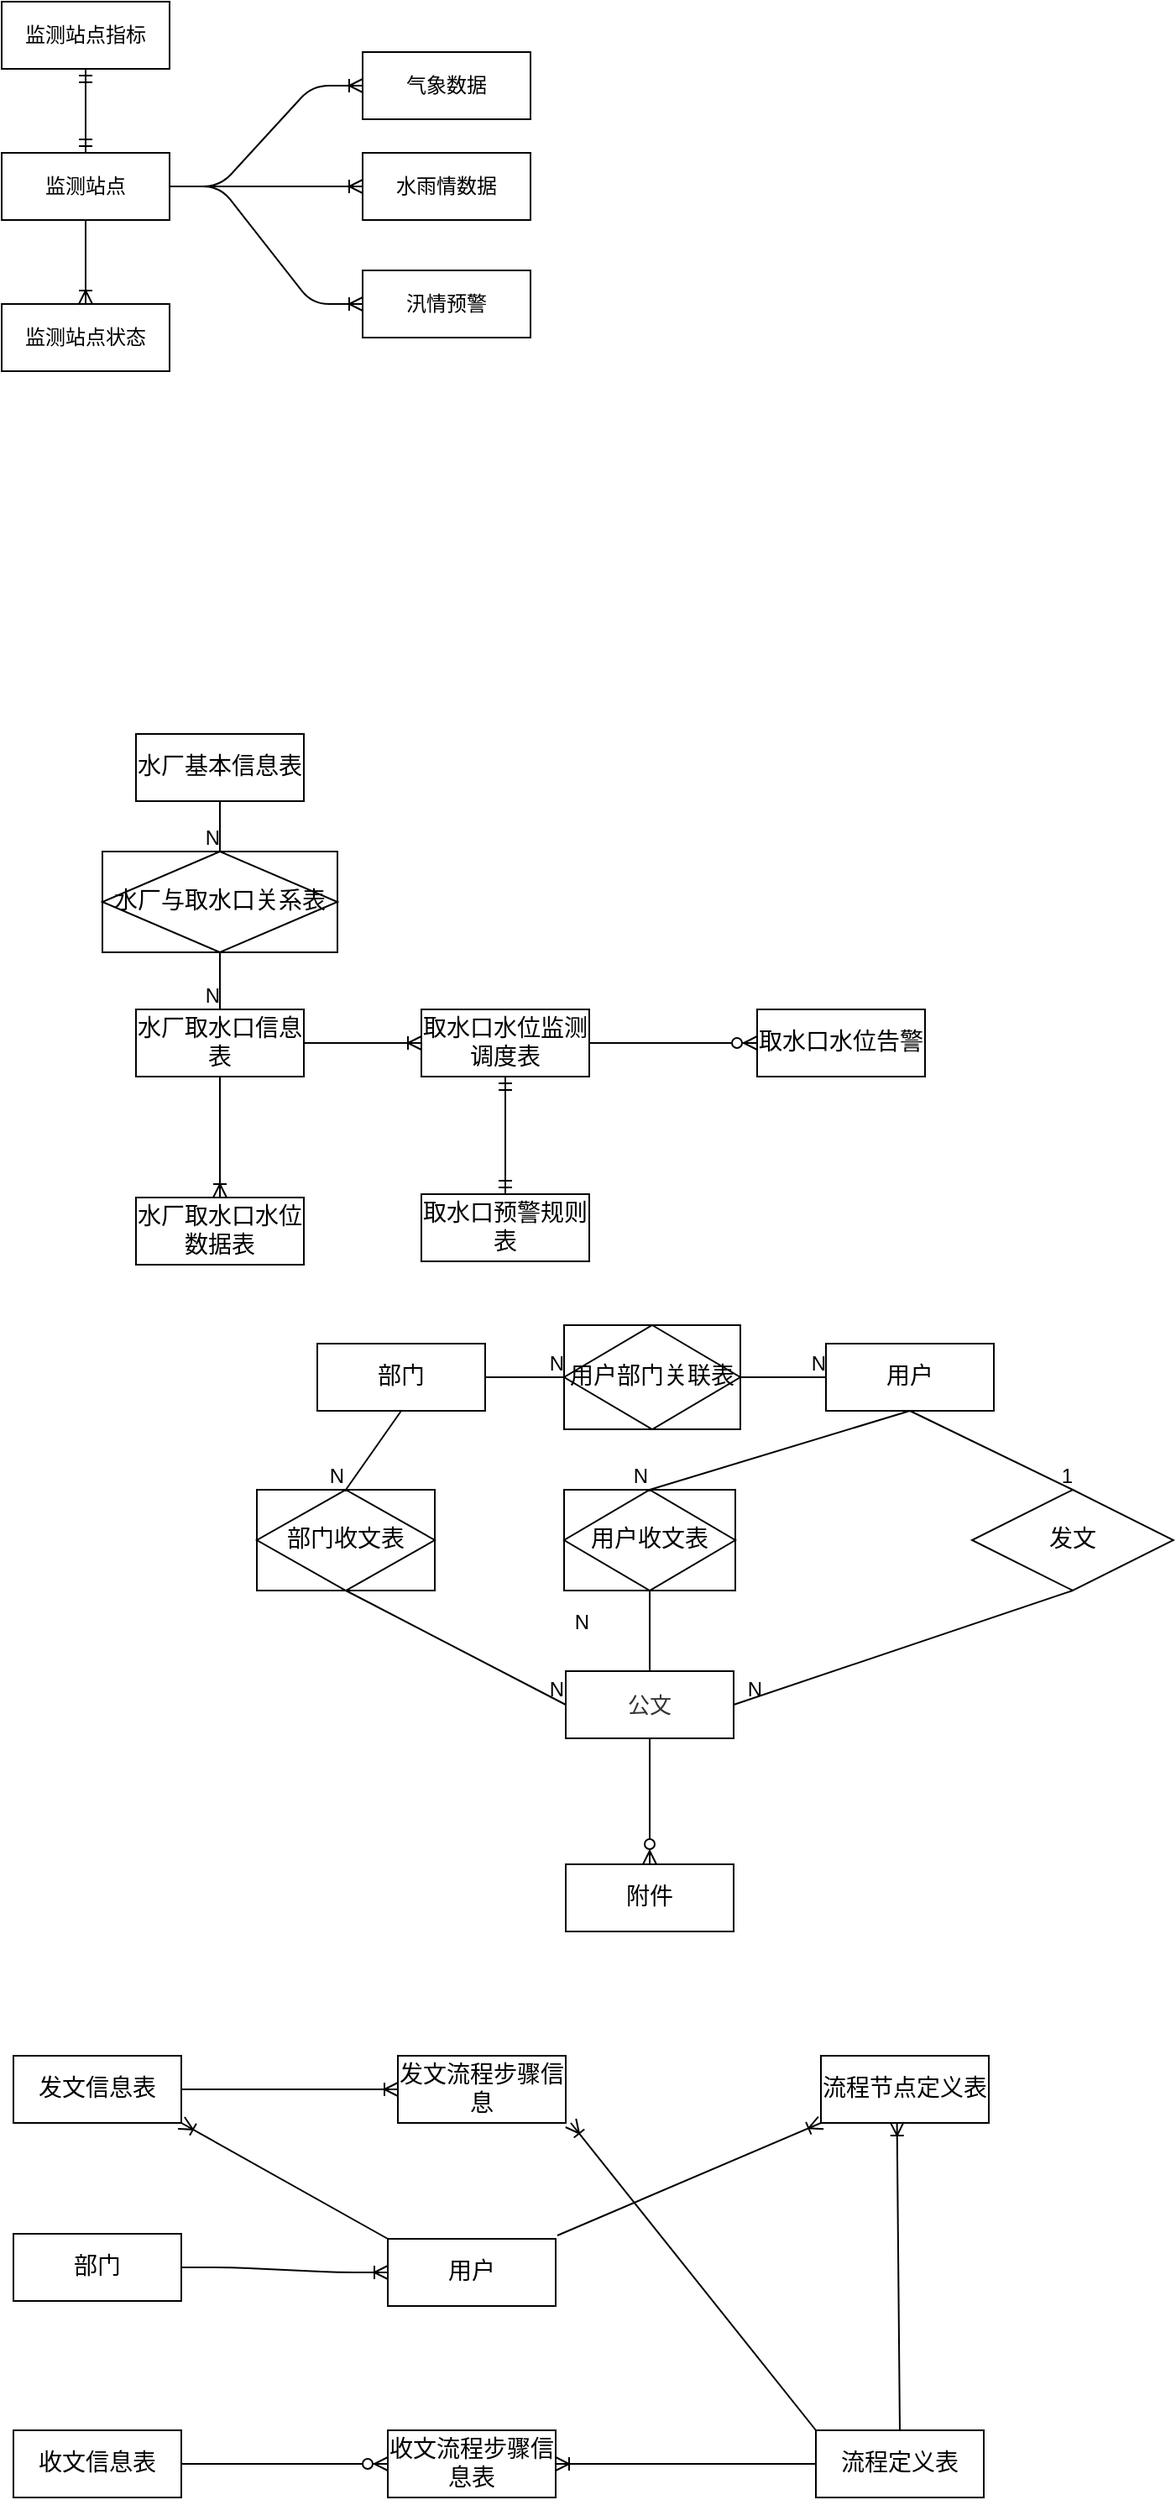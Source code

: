 <mxfile version="14.1.8" type="github">
  <diagram id="R2lEEEUBdFMjLlhIrx00" name="Page-1">
    <mxGraphModel dx="820" dy="300" grid="0" gridSize="10" guides="1" tooltips="1" connect="1" arrows="1" fold="1" page="0" pageScale="1" pageWidth="850" pageHeight="1100" math="0" shadow="0" extFonts="Permanent Marker^https://fonts.googleapis.com/css?family=Permanent+Marker">
      <root>
        <mxCell id="0" />
        <mxCell id="1" parent="0" />
        <mxCell id="ETopGWIWWFFzmafr7ryn-1" value="监测站点" style="whiteSpace=wrap;html=1;align=center;" vertex="1" parent="1">
          <mxGeometry x="40" y="130" width="100" height="40" as="geometry" />
        </mxCell>
        <mxCell id="ETopGWIWWFFzmafr7ryn-2" value="气象数据" style="whiteSpace=wrap;html=1;align=center;" vertex="1" parent="1">
          <mxGeometry x="255" y="70" width="100" height="40" as="geometry" />
        </mxCell>
        <mxCell id="ETopGWIWWFFzmafr7ryn-3" value="水雨情数据" style="whiteSpace=wrap;html=1;align=center;" vertex="1" parent="1">
          <mxGeometry x="255" y="130" width="100" height="40" as="geometry" />
        </mxCell>
        <mxCell id="ETopGWIWWFFzmafr7ryn-4" value="监测站点指标" style="whiteSpace=wrap;html=1;align=center;" vertex="1" parent="1">
          <mxGeometry x="40" y="40" width="100" height="40" as="geometry" />
        </mxCell>
        <mxCell id="ETopGWIWWFFzmafr7ryn-5" value="" style="fontSize=12;html=1;endArrow=ERmandOne;startArrow=ERmandOne;entryX=0.5;entryY=0;entryDx=0;entryDy=0;exitX=0.5;exitY=1;exitDx=0;exitDy=0;" edge="1" parent="1" source="ETopGWIWWFFzmafr7ryn-4" target="ETopGWIWWFFzmafr7ryn-1">
          <mxGeometry width="100" height="100" relative="1" as="geometry">
            <mxPoint x="-10" y="280" as="sourcePoint" />
            <mxPoint x="20" y="240" as="targetPoint" />
          </mxGeometry>
        </mxCell>
        <mxCell id="ETopGWIWWFFzmafr7ryn-6" value="" style="edgeStyle=entityRelationEdgeStyle;fontSize=12;html=1;endArrow=ERoneToMany;entryX=0;entryY=0.5;entryDx=0;entryDy=0;" edge="1" parent="1" source="ETopGWIWWFFzmafr7ryn-1" target="ETopGWIWWFFzmafr7ryn-2">
          <mxGeometry width="100" height="100" relative="1" as="geometry">
            <mxPoint x="200" y="380" as="sourcePoint" />
            <mxPoint x="300" y="280" as="targetPoint" />
          </mxGeometry>
        </mxCell>
        <mxCell id="ETopGWIWWFFzmafr7ryn-7" value="" style="edgeStyle=entityRelationEdgeStyle;fontSize=12;html=1;endArrow=ERoneToMany;exitX=1;exitY=0.5;exitDx=0;exitDy=0;entryX=0;entryY=0.5;entryDx=0;entryDy=0;" edge="1" parent="1" source="ETopGWIWWFFzmafr7ryn-1" target="ETopGWIWWFFzmafr7ryn-3">
          <mxGeometry width="100" height="100" relative="1" as="geometry">
            <mxPoint x="230" y="380" as="sourcePoint" />
            <mxPoint x="330" y="280" as="targetPoint" />
          </mxGeometry>
        </mxCell>
        <mxCell id="ETopGWIWWFFzmafr7ryn-8" value="汛情预警" style="whiteSpace=wrap;html=1;align=center;" vertex="1" parent="1">
          <mxGeometry x="255" y="200" width="100" height="40" as="geometry" />
        </mxCell>
        <mxCell id="ETopGWIWWFFzmafr7ryn-9" value="" style="edgeStyle=entityRelationEdgeStyle;fontSize=12;html=1;endArrow=ERoneToMany;exitX=1;exitY=0.5;exitDx=0;exitDy=0;" edge="1" parent="1" source="ETopGWIWWFFzmafr7ryn-1" target="ETopGWIWWFFzmafr7ryn-8">
          <mxGeometry width="100" height="100" relative="1" as="geometry">
            <mxPoint x="260" y="400" as="sourcePoint" />
            <mxPoint x="360" y="300" as="targetPoint" />
          </mxGeometry>
        </mxCell>
        <mxCell id="ETopGWIWWFFzmafr7ryn-10" value="监测站点状态" style="whiteSpace=wrap;html=1;align=center;" vertex="1" parent="1">
          <mxGeometry x="40" y="220" width="100" height="40" as="geometry" />
        </mxCell>
        <mxCell id="ETopGWIWWFFzmafr7ryn-11" value="" style="edgeStyle=orthogonalEdgeStyle;fontSize=12;html=1;endArrow=ERoneToMany;exitX=0.5;exitY=1;exitDx=0;exitDy=0;entryX=0.5;entryY=0;entryDx=0;entryDy=0;" edge="1" parent="1" source="ETopGWIWWFFzmafr7ryn-1" target="ETopGWIWWFFzmafr7ryn-10">
          <mxGeometry width="100" height="100" relative="1" as="geometry">
            <mxPoint x="130" y="430" as="sourcePoint" />
            <mxPoint x="230" y="330" as="targetPoint" />
          </mxGeometry>
        </mxCell>
        <mxCell id="ETopGWIWWFFzmafr7ryn-13" value="取水口水位监测调度表" style="whiteSpace=wrap;html=1;align=center;fontFamily=仿宋;fontSize=14;" vertex="1" parent="1">
          <mxGeometry x="290" y="640" width="100" height="40" as="geometry" />
        </mxCell>
        <mxCell id="ETopGWIWWFFzmafr7ryn-16" value="取水口水位告警" style="whiteSpace=wrap;html=1;align=center;fontFamily=仿宋;fontSize=14;" vertex="1" parent="1">
          <mxGeometry x="490" y="640" width="100" height="40" as="geometry" />
        </mxCell>
        <mxCell id="ETopGWIWWFFzmafr7ryn-17" value="取水口预警规则表" style="whiteSpace=wrap;html=1;align=center;fontFamily=仿宋;fontSize=14;" vertex="1" parent="1">
          <mxGeometry x="290" y="750" width="100" height="40" as="geometry" />
        </mxCell>
        <mxCell id="ETopGWIWWFFzmafr7ryn-18" value="" style="edgeStyle=orthogonalEdgeStyle;fontSize=14;html=1;endArrow=ERmandOne;startArrow=ERmandOne;entryX=0.5;entryY=1;entryDx=0;entryDy=0;exitX=0.5;exitY=0;exitDx=0;exitDy=0;fontFamily=仿宋;" edge="1" parent="1" target="ETopGWIWWFFzmafr7ryn-13" source="ETopGWIWWFFzmafr7ryn-17">
          <mxGeometry width="100" height="100" relative="1" as="geometry">
            <mxPoint x="370" y="710" as="sourcePoint" />
            <mxPoint x="520" y="780" as="targetPoint" />
          </mxGeometry>
        </mxCell>
        <mxCell id="ETopGWIWWFFzmafr7ryn-19" value="水厂基本信息表" style="whiteSpace=wrap;html=1;align=center;fontFamily=仿宋;fontSize=14;" vertex="1" parent="1">
          <mxGeometry x="120" y="476" width="100" height="40" as="geometry" />
        </mxCell>
        <mxCell id="ETopGWIWWFFzmafr7ryn-21" value="水厂取水口信息表" style="whiteSpace=wrap;html=1;align=center;fontFamily=仿宋;fontSize=14;" vertex="1" parent="1">
          <mxGeometry x="120" y="640" width="100" height="40" as="geometry" />
        </mxCell>
        <mxCell id="ETopGWIWWFFzmafr7ryn-27" value="" style="edgeStyle=entityRelationEdgeStyle;fontSize=14;html=1;endArrow=ERzeroToMany;endFill=1;entryX=0;entryY=0.5;entryDx=0;entryDy=0;fontFamily=仿宋;" edge="1" parent="1" source="ETopGWIWWFFzmafr7ryn-13" target="ETopGWIWWFFzmafr7ryn-16">
          <mxGeometry width="100" height="100" relative="1" as="geometry">
            <mxPoint x="390" y="660" as="sourcePoint" />
            <mxPoint x="505" y="660" as="targetPoint" />
          </mxGeometry>
        </mxCell>
        <mxCell id="ETopGWIWWFFzmafr7ryn-28" value="" style="edgeStyle=orthogonalEdgeStyle;fontSize=14;html=1;endArrow=ERoneToMany;exitX=1;exitY=0.5;exitDx=0;exitDy=0;entryX=0;entryY=0.5;entryDx=0;entryDy=0;fontFamily=仿宋;" edge="1" parent="1" source="ETopGWIWWFFzmafr7ryn-21" target="ETopGWIWWFFzmafr7ryn-13">
          <mxGeometry width="100" height="100" relative="1" as="geometry">
            <mxPoint x="240" y="940" as="sourcePoint" />
            <mxPoint x="340" y="840" as="targetPoint" />
          </mxGeometry>
        </mxCell>
        <mxCell id="ETopGWIWWFFzmafr7ryn-29" value="水厂取水口水位数据表" style="whiteSpace=wrap;html=1;align=center;fontFamily=仿宋;fontSize=14;" vertex="1" parent="1">
          <mxGeometry x="120" y="752" width="100" height="40" as="geometry" />
        </mxCell>
        <mxCell id="ETopGWIWWFFzmafr7ryn-30" value="" style="edgeStyle=orthogonalEdgeStyle;fontSize=12;html=1;endArrow=ERoneToMany;exitX=0.5;exitY=1;exitDx=0;exitDy=0;entryX=0.5;entryY=0;entryDx=0;entryDy=0;fontFamily=仿宋;" edge="1" parent="1" source="ETopGWIWWFFzmafr7ryn-21" target="ETopGWIWWFFzmafr7ryn-29">
          <mxGeometry width="100" height="100" relative="1" as="geometry">
            <mxPoint x="252" y="930" as="sourcePoint" />
            <mxPoint x="352" y="830" as="targetPoint" />
          </mxGeometry>
        </mxCell>
        <mxCell id="ETopGWIWWFFzmafr7ryn-31" value="水厂与取水口关系表" style="shape=associativeEntity;whiteSpace=wrap;html=1;align=center;fontFamily=仿宋;fontSize=14;" vertex="1" parent="1">
          <mxGeometry x="100" y="546" width="140" height="60" as="geometry" />
        </mxCell>
        <mxCell id="ETopGWIWWFFzmafr7ryn-32" value="" style="endArrow=none;html=1;rounded=0;fontFamily=仿宋;fontSize=14;exitX=0.5;exitY=1;exitDx=0;exitDy=0;" edge="1" parent="1" source="ETopGWIWWFFzmafr7ryn-19" target="ETopGWIWWFFzmafr7ryn-31">
          <mxGeometry relative="1" as="geometry">
            <mxPoint x="322" y="563" as="sourcePoint" />
            <mxPoint x="482" y="563" as="targetPoint" />
          </mxGeometry>
        </mxCell>
        <mxCell id="ETopGWIWWFFzmafr7ryn-33" value="N" style="resizable=0;html=1;align=right;verticalAlign=bottom;" connectable="0" vertex="1" parent="ETopGWIWWFFzmafr7ryn-32">
          <mxGeometry x="1" relative="1" as="geometry" />
        </mxCell>
        <mxCell id="ETopGWIWWFFzmafr7ryn-34" value="" style="endArrow=none;html=1;rounded=0;fontFamily=仿宋;fontSize=14;exitX=0.5;exitY=1;exitDx=0;exitDy=0;" edge="1" parent="1" source="ETopGWIWWFFzmafr7ryn-31" target="ETopGWIWWFFzmafr7ryn-21">
          <mxGeometry relative="1" as="geometry">
            <mxPoint x="314" y="604" as="sourcePoint" />
            <mxPoint x="474" y="604" as="targetPoint" />
          </mxGeometry>
        </mxCell>
        <mxCell id="ETopGWIWWFFzmafr7ryn-35" value="N" style="resizable=0;html=1;align=right;verticalAlign=bottom;" connectable="0" vertex="1" parent="ETopGWIWWFFzmafr7ryn-34">
          <mxGeometry x="1" relative="1" as="geometry" />
        </mxCell>
        <mxCell id="ETopGWIWWFFzmafr7ryn-36" value="用户" style="whiteSpace=wrap;html=1;align=center;fontFamily=仿宋;fontSize=14;" vertex="1" parent="1">
          <mxGeometry x="531" y="839" width="100" height="40" as="geometry" />
        </mxCell>
        <mxCell id="ETopGWIWWFFzmafr7ryn-37" value="部门" style="whiteSpace=wrap;html=1;align=center;fontFamily=仿宋;fontSize=14;" vertex="1" parent="1">
          <mxGeometry x="228" y="839" width="100" height="40" as="geometry" />
        </mxCell>
        <mxCell id="ETopGWIWWFFzmafr7ryn-38" value="用户部门关联表" style="shape=associativeEntity;whiteSpace=wrap;html=1;align=center;fontFamily=仿宋;fontSize=14;" vertex="1" parent="1">
          <mxGeometry x="375" y="828" width="105" height="62" as="geometry" />
        </mxCell>
        <mxCell id="ETopGWIWWFFzmafr7ryn-39" value="" style="endArrow=none;html=1;rounded=0;fontFamily=仿宋;fontSize=14;exitX=1;exitY=0.5;exitDx=0;exitDy=0;entryX=0;entryY=0.5;entryDx=0;entryDy=0;" edge="1" parent="1" source="ETopGWIWWFFzmafr7ryn-37" target="ETopGWIWWFFzmafr7ryn-38">
          <mxGeometry relative="1" as="geometry">
            <mxPoint x="366" y="904" as="sourcePoint" />
            <mxPoint x="526" y="904" as="targetPoint" />
          </mxGeometry>
        </mxCell>
        <mxCell id="ETopGWIWWFFzmafr7ryn-40" value="N" style="resizable=0;html=1;align=right;verticalAlign=bottom;" connectable="0" vertex="1" parent="ETopGWIWWFFzmafr7ryn-39">
          <mxGeometry x="1" relative="1" as="geometry" />
        </mxCell>
        <mxCell id="ETopGWIWWFFzmafr7ryn-41" value="" style="endArrow=none;html=1;rounded=0;fontFamily=仿宋;fontSize=14;exitX=1;exitY=0.5;exitDx=0;exitDy=0;" edge="1" parent="1" source="ETopGWIWWFFzmafr7ryn-38" target="ETopGWIWWFFzmafr7ryn-36">
          <mxGeometry relative="1" as="geometry">
            <mxPoint x="561" y="901" as="sourcePoint" />
            <mxPoint x="721" y="901" as="targetPoint" />
          </mxGeometry>
        </mxCell>
        <mxCell id="ETopGWIWWFFzmafr7ryn-42" value="N" style="resizable=0;html=1;align=right;verticalAlign=bottom;" connectable="0" vertex="1" parent="ETopGWIWWFFzmafr7ryn-41">
          <mxGeometry x="1" relative="1" as="geometry" />
        </mxCell>
        <mxCell id="ETopGWIWWFFzmafr7ryn-43" value="&lt;font color=&quot;#333333&quot; face=&quot;arial, sans-serif&quot;&gt;&lt;span style=&quot;font-size: 13px&quot;&gt;公文&lt;/span&gt;&lt;/font&gt;" style="whiteSpace=wrap;html=1;align=center;fontFamily=仿宋;fontSize=14;" vertex="1" parent="1">
          <mxGeometry x="376" y="1034" width="100" height="40" as="geometry" />
        </mxCell>
        <mxCell id="ETopGWIWWFFzmafr7ryn-49" value="发文" style="shape=rhombus;perimeter=rhombusPerimeter;whiteSpace=wrap;html=1;align=center;fontFamily=仿宋;fontSize=14;" vertex="1" parent="1">
          <mxGeometry x="618" y="926" width="120" height="60" as="geometry" />
        </mxCell>
        <mxCell id="ETopGWIWWFFzmafr7ryn-50" value="" style="endArrow=none;html=1;rounded=0;fontFamily=仿宋;fontSize=14;exitX=0.5;exitY=1;exitDx=0;exitDy=0;entryX=0.5;entryY=0;entryDx=0;entryDy=0;" edge="1" parent="1" source="ETopGWIWWFFzmafr7ryn-36" target="ETopGWIWWFFzmafr7ryn-49">
          <mxGeometry relative="1" as="geometry">
            <mxPoint x="655" y="917" as="sourcePoint" />
            <mxPoint x="815" y="917" as="targetPoint" />
          </mxGeometry>
        </mxCell>
        <mxCell id="ETopGWIWWFFzmafr7ryn-51" value="1" style="resizable=0;html=1;align=right;verticalAlign=bottom;" connectable="0" vertex="1" parent="ETopGWIWWFFzmafr7ryn-50">
          <mxGeometry x="1" relative="1" as="geometry" />
        </mxCell>
        <mxCell id="ETopGWIWWFFzmafr7ryn-52" value="" style="endArrow=none;html=1;rounded=0;fontFamily=仿宋;fontSize=14;exitX=0.5;exitY=1;exitDx=0;exitDy=0;entryX=1;entryY=0.5;entryDx=0;entryDy=0;" edge="1" parent="1" source="ETopGWIWWFFzmafr7ryn-49" target="ETopGWIWWFFzmafr7ryn-43">
          <mxGeometry relative="1" as="geometry">
            <mxPoint x="545" y="1031" as="sourcePoint" />
            <mxPoint x="705" y="1031" as="targetPoint" />
          </mxGeometry>
        </mxCell>
        <mxCell id="ETopGWIWWFFzmafr7ryn-53" value="N" style="resizable=0;html=1;align=right;verticalAlign=bottom;" connectable="0" vertex="1" parent="ETopGWIWWFFzmafr7ryn-52">
          <mxGeometry x="1" relative="1" as="geometry">
            <mxPoint x="17.35" y="-0.12" as="offset" />
          </mxGeometry>
        </mxCell>
        <mxCell id="ETopGWIWWFFzmafr7ryn-57" value="" style="endArrow=none;html=1;rounded=0;fontFamily=仿宋;fontSize=14;entryX=0.5;entryY=0;entryDx=0;entryDy=0;exitX=0.5;exitY=1;exitDx=0;exitDy=0;" edge="1" parent="1" source="ETopGWIWWFFzmafr7ryn-36" target="ETopGWIWWFFzmafr7ryn-61">
          <mxGeometry relative="1" as="geometry">
            <mxPoint x="442" y="927" as="sourcePoint" />
            <mxPoint x="430" y="930" as="targetPoint" />
          </mxGeometry>
        </mxCell>
        <mxCell id="ETopGWIWWFFzmafr7ryn-58" value="N" style="resizable=0;html=1;align=right;verticalAlign=bottom;" connectable="0" vertex="1" parent="ETopGWIWWFFzmafr7ryn-57">
          <mxGeometry x="1" relative="1" as="geometry" />
        </mxCell>
        <mxCell id="ETopGWIWWFFzmafr7ryn-71" value="N" style="resizable=0;html=1;align=right;verticalAlign=bottom;" connectable="0" vertex="1" parent="ETopGWIWWFFzmafr7ryn-57">
          <mxGeometry x="1" relative="1" as="geometry">
            <mxPoint x="-35.76" y="87.89" as="offset" />
          </mxGeometry>
        </mxCell>
        <mxCell id="ETopGWIWWFFzmafr7ryn-59" value="" style="endArrow=none;html=1;rounded=0;fontFamily=仿宋;fontSize=14;entryX=0.5;entryY=1;entryDx=0;entryDy=0;exitX=0.5;exitY=0;exitDx=0;exitDy=0;" edge="1" parent="1" source="ETopGWIWWFFzmafr7ryn-43" target="ETopGWIWWFFzmafr7ryn-61">
          <mxGeometry relative="1" as="geometry">
            <mxPoint x="325" y="1011" as="sourcePoint" />
            <mxPoint x="430" y="990" as="targetPoint" />
          </mxGeometry>
        </mxCell>
        <mxCell id="ETopGWIWWFFzmafr7ryn-60" value="N" style="resizable=0;html=1;align=right;verticalAlign=bottom;" connectable="0" vertex="1" parent="ETopGWIWWFFzmafr7ryn-59">
          <mxGeometry x="1" relative="1" as="geometry" />
        </mxCell>
        <mxCell id="ETopGWIWWFFzmafr7ryn-61" value="用户收文表" style="shape=associativeEntity;whiteSpace=wrap;html=1;align=center;fontFamily=仿宋;fontSize=14;" vertex="1" parent="1">
          <mxGeometry x="375" y="926" width="102" height="60" as="geometry" />
        </mxCell>
        <mxCell id="ETopGWIWWFFzmafr7ryn-63" value="部门收文表" style="shape=associativeEntity;whiteSpace=wrap;html=1;align=center;fontFamily=仿宋;fontSize=14;" vertex="1" parent="1">
          <mxGeometry x="192" y="926" width="106" height="60" as="geometry" />
        </mxCell>
        <mxCell id="ETopGWIWWFFzmafr7ryn-64" value="" style="endArrow=none;html=1;rounded=0;fontFamily=仿宋;fontSize=14;entryX=0.5;entryY=0;entryDx=0;entryDy=0;exitX=0.5;exitY=1;exitDx=0;exitDy=0;" edge="1" parent="1" source="ETopGWIWWFFzmafr7ryn-37" target="ETopGWIWWFFzmafr7ryn-63">
          <mxGeometry relative="1" as="geometry">
            <mxPoint x="92" y="876" as="sourcePoint" />
            <mxPoint x="252" y="876" as="targetPoint" />
          </mxGeometry>
        </mxCell>
        <mxCell id="ETopGWIWWFFzmafr7ryn-65" value="N" style="resizable=0;html=1;align=right;verticalAlign=bottom;" connectable="0" vertex="1" parent="ETopGWIWWFFzmafr7ryn-64">
          <mxGeometry x="1" relative="1" as="geometry" />
        </mxCell>
        <mxCell id="ETopGWIWWFFzmafr7ryn-69" value="" style="endArrow=none;html=1;rounded=0;fontFamily=仿宋;fontSize=14;entryX=0;entryY=0.5;entryDx=0;entryDy=0;exitX=0.5;exitY=1;exitDx=0;exitDy=0;" edge="1" parent="1" source="ETopGWIWWFFzmafr7ryn-63" target="ETopGWIWWFFzmafr7ryn-43">
          <mxGeometry relative="1" as="geometry">
            <mxPoint x="183" y="1056" as="sourcePoint" />
            <mxPoint x="343" y="1056" as="targetPoint" />
          </mxGeometry>
        </mxCell>
        <mxCell id="ETopGWIWWFFzmafr7ryn-70" value="N" style="resizable=0;html=1;align=right;verticalAlign=bottom;" connectable="0" vertex="1" parent="ETopGWIWWFFzmafr7ryn-69">
          <mxGeometry x="1" relative="1" as="geometry" />
        </mxCell>
        <mxCell id="ETopGWIWWFFzmafr7ryn-72" value="附件" style="whiteSpace=wrap;html=1;align=center;fontFamily=仿宋;fontSize=14;" vertex="1" parent="1">
          <mxGeometry x="376" y="1149" width="100" height="40" as="geometry" />
        </mxCell>
        <mxCell id="ETopGWIWWFFzmafr7ryn-75" value="" style="edgeStyle=orthogonalEdgeStyle;fontSize=12;html=1;endArrow=ERzeroToMany;endFill=1;exitX=0.5;exitY=1;exitDx=0;exitDy=0;entryX=0.5;entryY=0;entryDx=0;entryDy=0;" edge="1" parent="1" source="ETopGWIWWFFzmafr7ryn-43" target="ETopGWIWWFFzmafr7ryn-72">
          <mxGeometry width="100" height="100" relative="1" as="geometry">
            <mxPoint x="483" y="1199" as="sourcePoint" />
            <mxPoint x="583" y="1099" as="targetPoint" />
          </mxGeometry>
        </mxCell>
        <mxCell id="ETopGWIWWFFzmafr7ryn-76" value="部门" style="whiteSpace=wrap;html=1;align=center;fontFamily=仿宋;fontSize=14;" vertex="1" parent="1">
          <mxGeometry x="47" y="1369" width="100" height="40" as="geometry" />
        </mxCell>
        <mxCell id="ETopGWIWWFFzmafr7ryn-77" value="发文流程步骤信息" style="whiteSpace=wrap;html=1;align=center;fontFamily=仿宋;fontSize=14;" vertex="1" parent="1">
          <mxGeometry x="276" y="1263" width="100" height="40" as="geometry" />
        </mxCell>
        <mxCell id="ETopGWIWWFFzmafr7ryn-78" value="流程节点定义表" style="whiteSpace=wrap;html=1;align=center;fontFamily=仿宋;fontSize=14;" vertex="1" parent="1">
          <mxGeometry x="528" y="1263" width="100" height="40" as="geometry" />
        </mxCell>
        <mxCell id="ETopGWIWWFFzmafr7ryn-79" value="用户" style="whiteSpace=wrap;html=1;align=center;fontFamily=仿宋;fontSize=14;" vertex="1" parent="1">
          <mxGeometry x="270" y="1372" width="100" height="40" as="geometry" />
        </mxCell>
        <mxCell id="ETopGWIWWFFzmafr7ryn-80" value="收文信息表" style="whiteSpace=wrap;html=1;align=center;fontFamily=仿宋;fontSize=14;" vertex="1" parent="1">
          <mxGeometry x="47" y="1486" width="100" height="40" as="geometry" />
        </mxCell>
        <mxCell id="ETopGWIWWFFzmafr7ryn-81" value="收文流程步骤信息表" style="whiteSpace=wrap;html=1;align=center;fontFamily=仿宋;fontSize=14;" vertex="1" parent="1">
          <mxGeometry x="270" y="1486" width="100" height="40" as="geometry" />
        </mxCell>
        <mxCell id="ETopGWIWWFFzmafr7ryn-82" value="流程定义表" style="whiteSpace=wrap;html=1;align=center;fontFamily=仿宋;fontSize=14;" vertex="1" parent="1">
          <mxGeometry x="525" y="1486" width="100" height="40" as="geometry" />
        </mxCell>
        <mxCell id="ETopGWIWWFFzmafr7ryn-83" value="发文信息表" style="whiteSpace=wrap;html=1;align=center;fontFamily=仿宋;fontSize=14;" vertex="1" parent="1">
          <mxGeometry x="47" y="1263" width="100" height="40" as="geometry" />
        </mxCell>
        <mxCell id="ETopGWIWWFFzmafr7ryn-84" value="" style="edgeStyle=entityRelationEdgeStyle;fontSize=12;html=1;endArrow=ERoneToMany;exitX=1;exitY=0.5;exitDx=0;exitDy=0;entryX=0;entryY=0.5;entryDx=0;entryDy=0;" edge="1" parent="1" source="ETopGWIWWFFzmafr7ryn-83" target="ETopGWIWWFFzmafr7ryn-77">
          <mxGeometry width="100" height="100" relative="1" as="geometry">
            <mxPoint x="177" y="1420" as="sourcePoint" />
            <mxPoint x="277" y="1320" as="targetPoint" />
          </mxGeometry>
        </mxCell>
        <mxCell id="ETopGWIWWFFzmafr7ryn-85" value="" style="fontSize=12;html=1;endArrow=ERoneToMany;exitX=0;exitY=0;exitDx=0;exitDy=0;entryX=1;entryY=1;entryDx=0;entryDy=0;elbow=vertical;" edge="1" parent="1" source="ETopGWIWWFFzmafr7ryn-79" target="ETopGWIWWFFzmafr7ryn-83">
          <mxGeometry width="100" height="100" relative="1" as="geometry">
            <mxPoint x="187" y="1442" as="sourcePoint" />
            <mxPoint x="287" y="1342" as="targetPoint" />
          </mxGeometry>
        </mxCell>
        <mxCell id="ETopGWIWWFFzmafr7ryn-86" value="" style="edgeStyle=entityRelationEdgeStyle;fontSize=12;html=1;endArrow=ERoneToMany;" edge="1" parent="1" source="ETopGWIWWFFzmafr7ryn-76" target="ETopGWIWWFFzmafr7ryn-79">
          <mxGeometry width="100" height="100" relative="1" as="geometry">
            <mxPoint x="153" y="1512" as="sourcePoint" />
            <mxPoint x="253" y="1412" as="targetPoint" />
          </mxGeometry>
        </mxCell>
        <mxCell id="ETopGWIWWFFzmafr7ryn-87" value="" style="edgeStyle=entityRelationEdgeStyle;fontSize=12;html=1;endArrow=ERzeroToMany;endFill=1;" edge="1" parent="1" source="ETopGWIWWFFzmafr7ryn-80" target="ETopGWIWWFFzmafr7ryn-81">
          <mxGeometry width="100" height="100" relative="1" as="geometry">
            <mxPoint x="220" y="1642" as="sourcePoint" />
            <mxPoint x="320" y="1542" as="targetPoint" />
          </mxGeometry>
        </mxCell>
        <mxCell id="ETopGWIWWFFzmafr7ryn-88" value="" style="fontSize=12;html=1;endArrow=ERoneToMany;entryX=0.453;entryY=0.988;entryDx=0;entryDy=0;entryPerimeter=0;exitX=0.5;exitY=0;exitDx=0;exitDy=0;" edge="1" parent="1" source="ETopGWIWWFFzmafr7ryn-82" target="ETopGWIWWFFzmafr7ryn-78">
          <mxGeometry width="100" height="100" relative="1" as="geometry">
            <mxPoint x="671" y="1526" as="sourcePoint" />
            <mxPoint x="771" y="1426" as="targetPoint" />
          </mxGeometry>
        </mxCell>
        <mxCell id="ETopGWIWWFFzmafr7ryn-89" value="" style="edgeStyle=entityRelationEdgeStyle;fontSize=12;html=1;endArrow=ERoneToMany;exitX=0;exitY=0.5;exitDx=0;exitDy=0;entryX=1;entryY=0.5;entryDx=0;entryDy=0;" edge="1" parent="1" source="ETopGWIWWFFzmafr7ryn-82" target="ETopGWIWWFFzmafr7ryn-81">
          <mxGeometry width="100" height="100" relative="1" as="geometry">
            <mxPoint x="408" y="1634" as="sourcePoint" />
            <mxPoint x="508" y="1534" as="targetPoint" />
          </mxGeometry>
        </mxCell>
        <mxCell id="ETopGWIWWFFzmafr7ryn-90" value="" style="fontSize=12;html=1;endArrow=ERoneToMany;entryX=0;entryY=1;entryDx=0;entryDy=0;" edge="1" parent="1" target="ETopGWIWWFFzmafr7ryn-78">
          <mxGeometry width="100" height="100" relative="1" as="geometry">
            <mxPoint x="371" y="1370" as="sourcePoint" />
            <mxPoint x="509" y="1376" as="targetPoint" />
          </mxGeometry>
        </mxCell>
        <mxCell id="ETopGWIWWFFzmafr7ryn-91" value="" style="fontSize=12;html=1;endArrow=ERoneToMany;exitX=0;exitY=0;exitDx=0;exitDy=0;" edge="1" parent="1" source="ETopGWIWWFFzmafr7ryn-82">
          <mxGeometry width="100" height="100" relative="1" as="geometry">
            <mxPoint x="475" y="1471" as="sourcePoint" />
            <mxPoint x="379" y="1303" as="targetPoint" />
          </mxGeometry>
        </mxCell>
      </root>
    </mxGraphModel>
  </diagram>
</mxfile>
